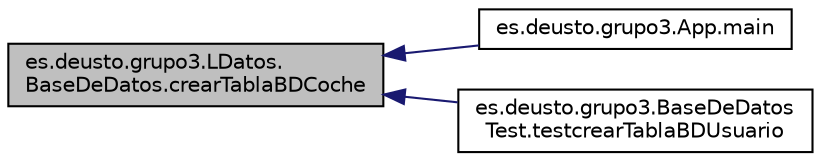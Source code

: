 digraph "es.deusto.grupo3.LDatos.BaseDeDatos.crearTablaBDCoche"
{
  edge [fontname="Helvetica",fontsize="10",labelfontname="Helvetica",labelfontsize="10"];
  node [fontname="Helvetica",fontsize="10",shape=record];
  rankdir="LR";
  Node14 [label="es.deusto.grupo3.LDatos.\lBaseDeDatos.crearTablaBDCoche",height=0.2,width=0.4,color="black", fillcolor="grey75", style="filled", fontcolor="black"];
  Node14 -> Node15 [dir="back",color="midnightblue",fontsize="10",style="solid",fontname="Helvetica"];
  Node15 [label="es.deusto.grupo3.App.main",height=0.2,width=0.4,color="black", fillcolor="white", style="filled",URL="$classes_1_1deusto_1_1grupo3_1_1_app.html#adbec42c3421cfb42d453919d6405c261"];
  Node14 -> Node16 [dir="back",color="midnightblue",fontsize="10",style="solid",fontname="Helvetica"];
  Node16 [label="es.deusto.grupo3.BaseDeDatos\lTest.testcrearTablaBDUsuario",height=0.2,width=0.4,color="black", fillcolor="white", style="filled",URL="$classes_1_1deusto_1_1grupo3_1_1_base_de_datos_test.html#a7a7b52c90cc0fcafdaa7bc02cde816ca"];
}
